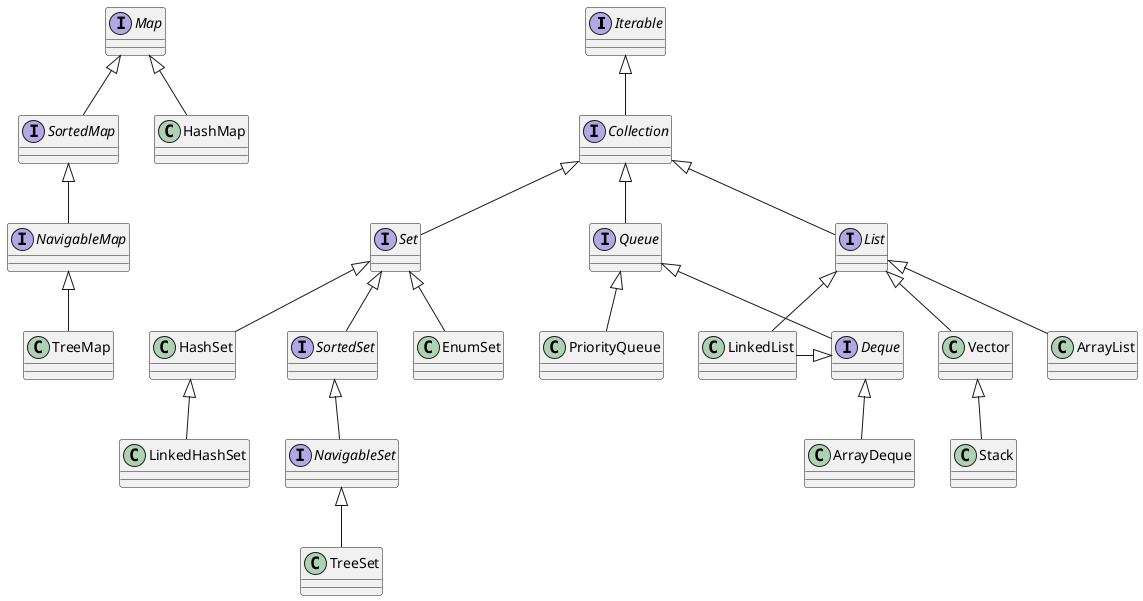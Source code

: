 @startuml

interface Iterable
interface Collection
interface List
interface Set
interface SortedSet
interface NavigableSet
interface Queue
interface Deque
interface Map
interface SortedMap
interface NavigableMap

class ArrayList
class LinkedList
class Vector
class Stack
class HashSet
class LinkedHashSet
class TreeSet
class EnumSet
class PriorityQueue
class ArrayDeque
class HashMap
class TreeMap

Collection -up-|> Iterable
List -up-|> Collection
Set -up-|> Collection
SortedSet -up-|> Set
NavigableSet -up-|> SortedSet
Queue -up-|> Collection
Deque -up-|> Queue
SortedMap -up-|> Map
NavigableMap -up-|> SortedMap

ArrayList -up-|> List
LinkedList -up-|> List
LinkedList -right-|> Deque
Vector -up-|> List
Stack -up-|> Vector
HashSet -up-|> Set
LinkedHashSet -up-|> HashSet
TreeSet -up-|> NavigableSet
EnumSet -up-|> Set
PriorityQueue -up-|> Queue
ArrayDeque -up-|> Deque
HashMap -up-|> Map
TreeMap -up-|> NavigableMap

@enduml
